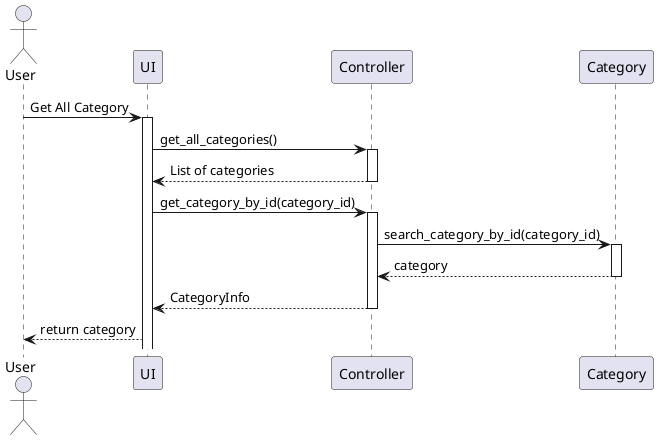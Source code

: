 @startuml Category
actor User

participant "UI" as Server
participant Controller
participant Category

User -> Server: Get All Category
activate Server

Server -> Controller: get_all_categories()
activate Controller
Controller --> Server: List of categories
deactivate Controller

' Server --> User: return category 

' User -> Server: Get All Category
Server -> Controller: get_category_by_id(category_id)
activate Controller
Controller -> Category: search_category_by_id(category_id)
activate Category
Category --> Controller: category
deactivate Category
Controller --> Server: CategoryInfo
deactivate Controller

Server --> User: return category 

@enduml